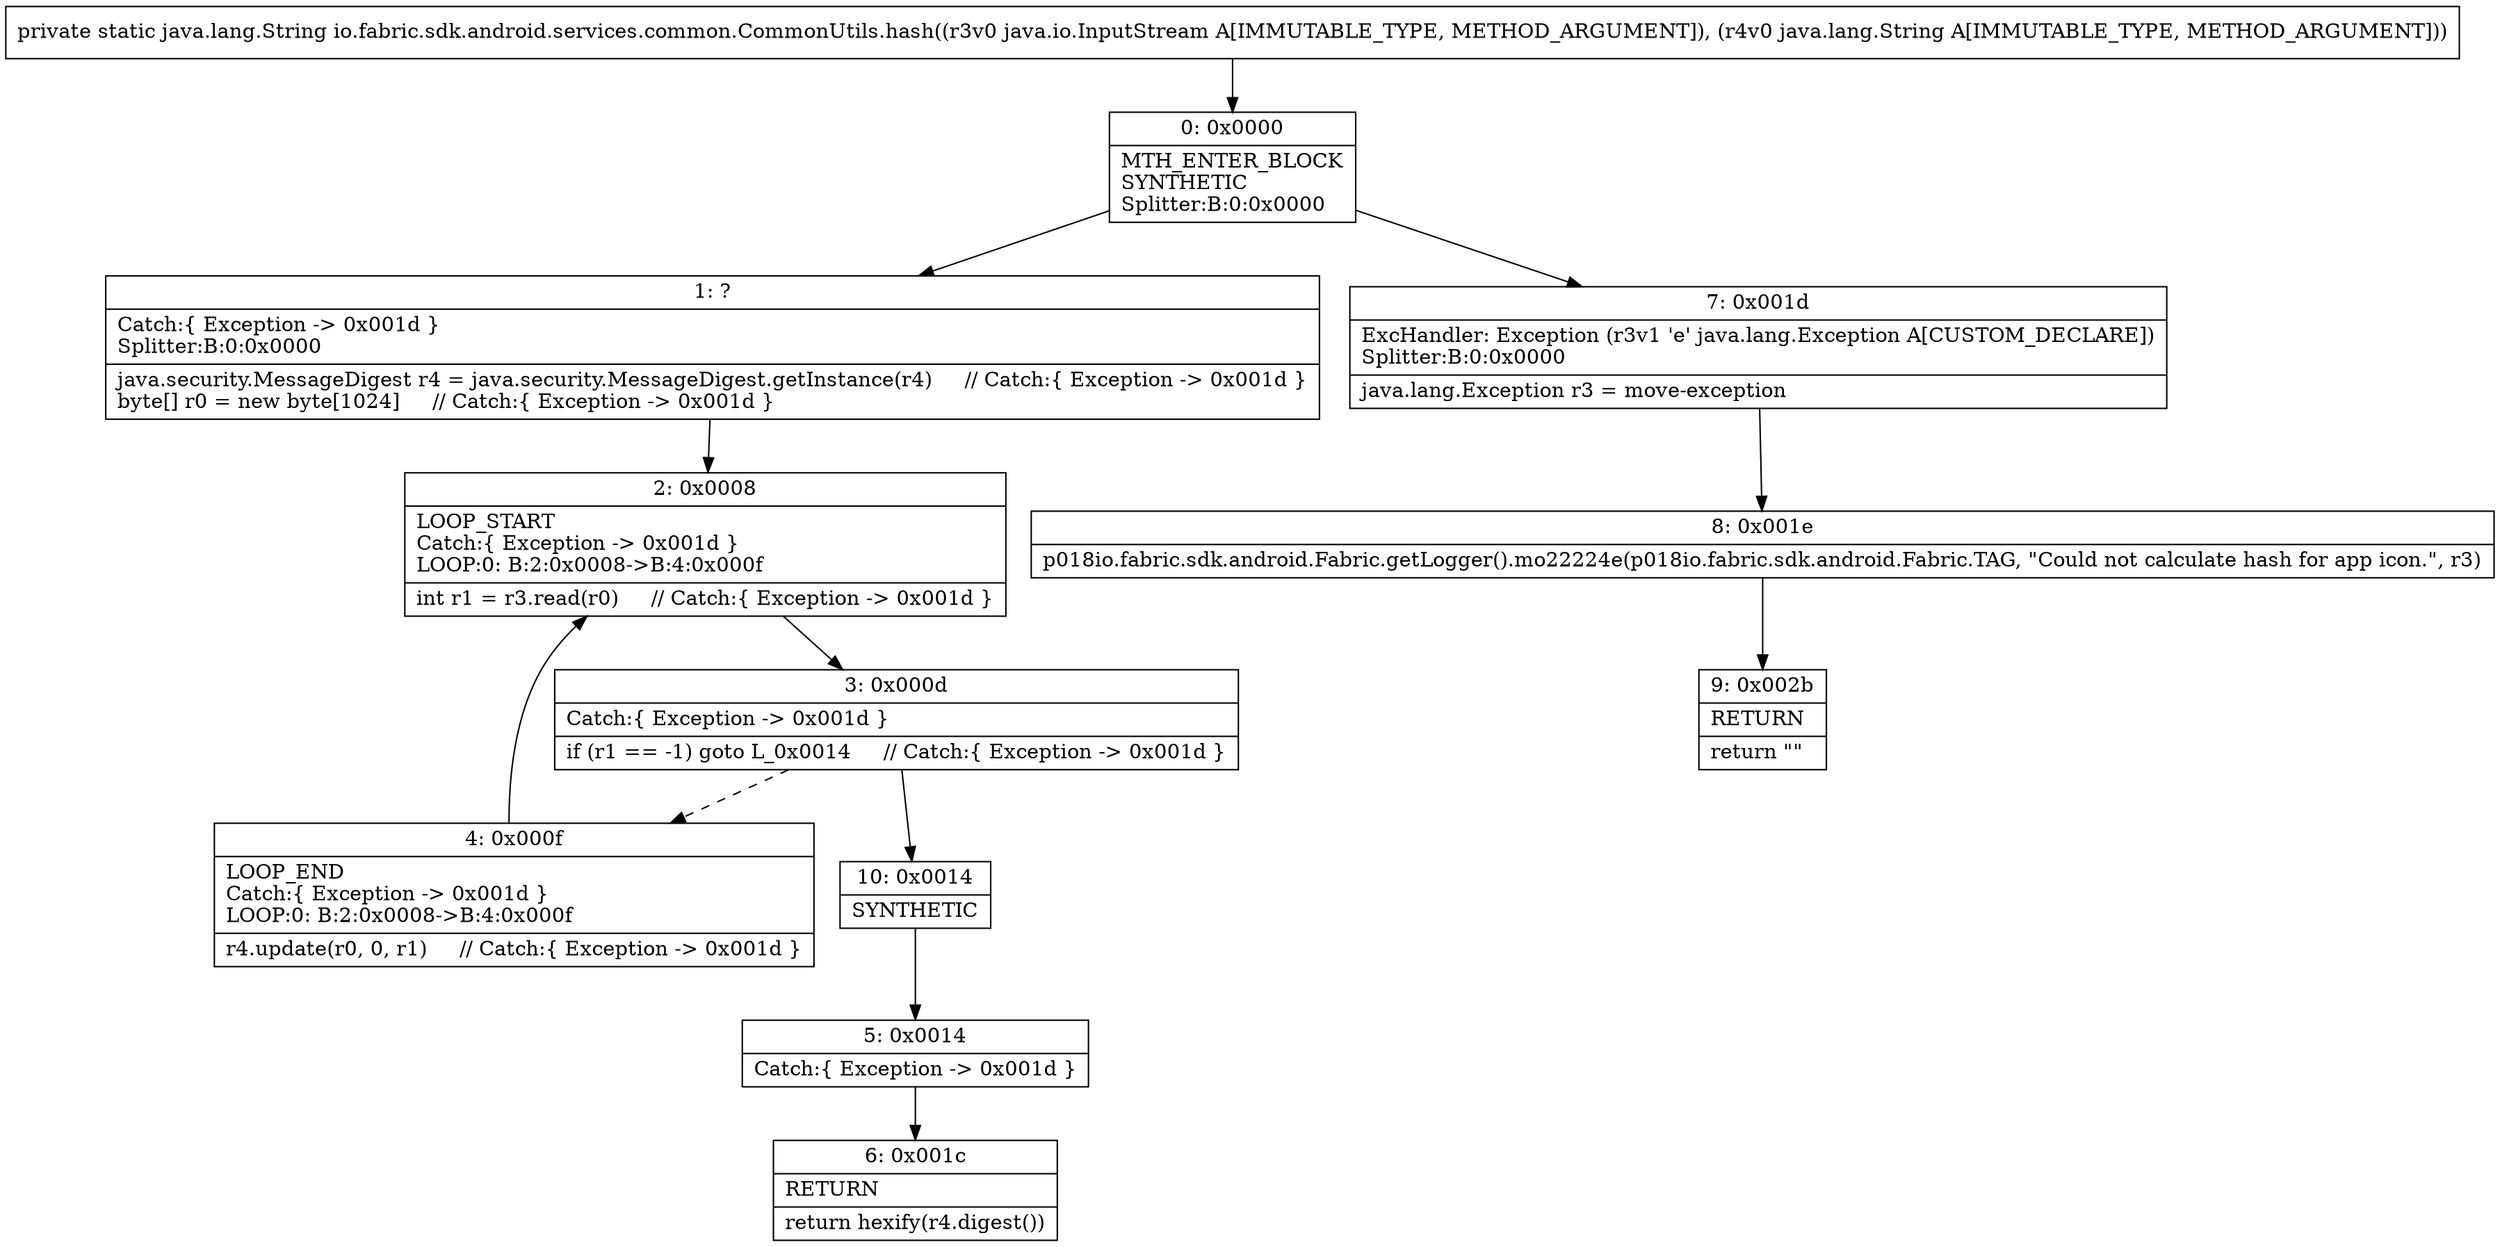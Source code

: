 digraph "CFG forio.fabric.sdk.android.services.common.CommonUtils.hash(Ljava\/io\/InputStream;Ljava\/lang\/String;)Ljava\/lang\/String;" {
Node_0 [shape=record,label="{0\:\ 0x0000|MTH_ENTER_BLOCK\lSYNTHETIC\lSplitter:B:0:0x0000\l}"];
Node_1 [shape=record,label="{1\:\ ?|Catch:\{ Exception \-\> 0x001d \}\lSplitter:B:0:0x0000\l|java.security.MessageDigest r4 = java.security.MessageDigest.getInstance(r4)     \/\/ Catch:\{ Exception \-\> 0x001d \}\lbyte[] r0 = new byte[1024]     \/\/ Catch:\{ Exception \-\> 0x001d \}\l}"];
Node_2 [shape=record,label="{2\:\ 0x0008|LOOP_START\lCatch:\{ Exception \-\> 0x001d \}\lLOOP:0: B:2:0x0008\-\>B:4:0x000f\l|int r1 = r3.read(r0)     \/\/ Catch:\{ Exception \-\> 0x001d \}\l}"];
Node_3 [shape=record,label="{3\:\ 0x000d|Catch:\{ Exception \-\> 0x001d \}\l|if (r1 == \-1) goto L_0x0014     \/\/ Catch:\{ Exception \-\> 0x001d \}\l}"];
Node_4 [shape=record,label="{4\:\ 0x000f|LOOP_END\lCatch:\{ Exception \-\> 0x001d \}\lLOOP:0: B:2:0x0008\-\>B:4:0x000f\l|r4.update(r0, 0, r1)     \/\/ Catch:\{ Exception \-\> 0x001d \}\l}"];
Node_5 [shape=record,label="{5\:\ 0x0014|Catch:\{ Exception \-\> 0x001d \}\l}"];
Node_6 [shape=record,label="{6\:\ 0x001c|RETURN\l|return hexify(r4.digest())\l}"];
Node_7 [shape=record,label="{7\:\ 0x001d|ExcHandler: Exception (r3v1 'e' java.lang.Exception A[CUSTOM_DECLARE])\lSplitter:B:0:0x0000\l|java.lang.Exception r3 = move\-exception\l}"];
Node_8 [shape=record,label="{8\:\ 0x001e|p018io.fabric.sdk.android.Fabric.getLogger().mo22224e(p018io.fabric.sdk.android.Fabric.TAG, \"Could not calculate hash for app icon.\", r3)\l}"];
Node_9 [shape=record,label="{9\:\ 0x002b|RETURN\l|return \"\"\l}"];
Node_10 [shape=record,label="{10\:\ 0x0014|SYNTHETIC\l}"];
MethodNode[shape=record,label="{private static java.lang.String io.fabric.sdk.android.services.common.CommonUtils.hash((r3v0 java.io.InputStream A[IMMUTABLE_TYPE, METHOD_ARGUMENT]), (r4v0 java.lang.String A[IMMUTABLE_TYPE, METHOD_ARGUMENT])) }"];
MethodNode -> Node_0;
Node_0 -> Node_1;
Node_0 -> Node_7;
Node_1 -> Node_2;
Node_2 -> Node_3;
Node_3 -> Node_4[style=dashed];
Node_3 -> Node_10;
Node_4 -> Node_2;
Node_5 -> Node_6;
Node_7 -> Node_8;
Node_8 -> Node_9;
Node_10 -> Node_5;
}

